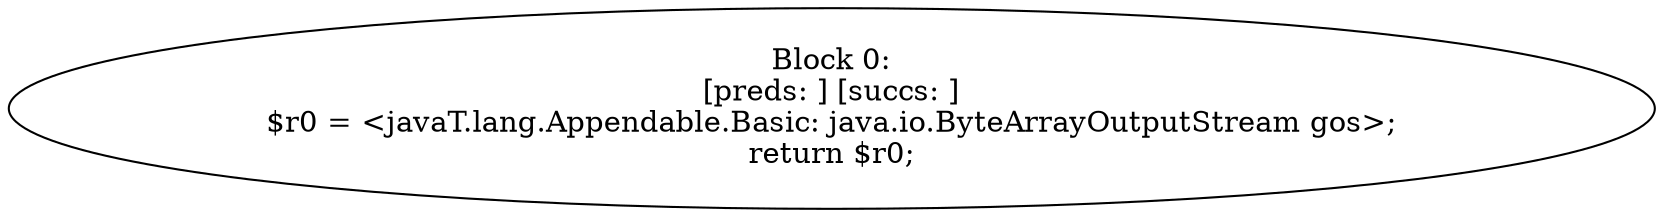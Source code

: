 digraph "unitGraph" {
    "Block 0:
[preds: ] [succs: ]
$r0 = <javaT.lang.Appendable.Basic: java.io.ByteArrayOutputStream gos>;
return $r0;
"
}
